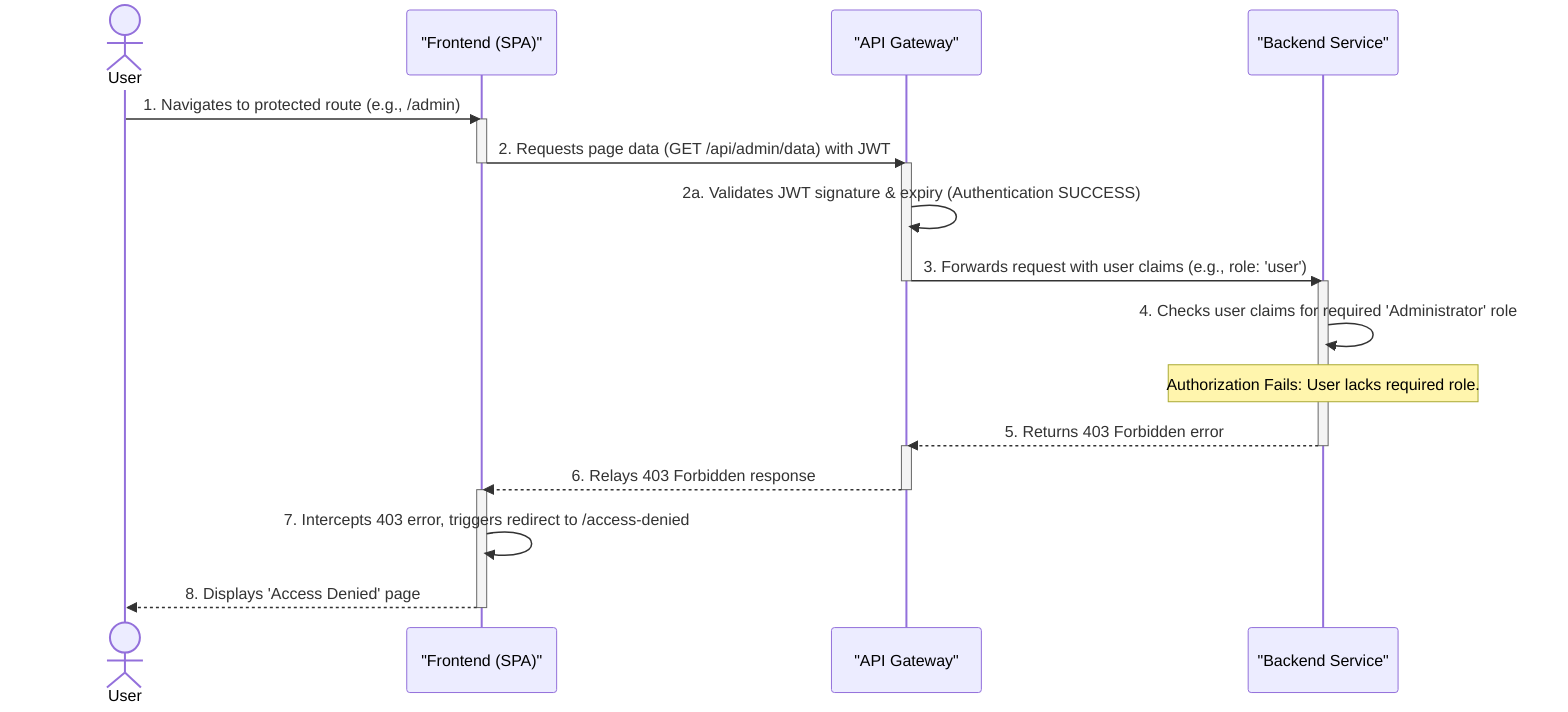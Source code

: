 sequenceDiagram
    actor User
    participant FrontendSPA as "Frontend (SPA)"
    participant APIGateway as "API Gateway"
    participant BackendService as "Backend Service"

    User->>FrontendSPA: 1. Navigates to protected route (e.g., /admin)

    activate FrontendSPA
    FrontendSPA->>APIGateway: 2. Requests page data (GET /api/admin/data) with JWT
    deactivate FrontendSPA

    activate APIGateway
    APIGateway->>APIGateway: 2a. Validates JWT signature & expiry (Authentication SUCCESS)
    APIGateway->>BackendService: 3. Forwards request with user claims (e.g., role: 'user')
    deactivate APIGateway

    activate BackendService
    BackendService->>BackendService: 4. Checks user claims for required 'Administrator' role
    note over BackendService: Authorization Fails: User lacks required role.
    BackendService-->>APIGateway: 5. Returns 403 Forbidden error
    deactivate BackendService

    activate APIGateway
    APIGateway-->>FrontendSPA: 6. Relays 403 Forbidden response
    deactivate APIGateway

    activate FrontendSPA
    FrontendSPA->>FrontendSPA: 7. Intercepts 403 error, triggers redirect to /access-denied
    FrontendSPA-->>User: 8. Displays 'Access Denied' page
    deactivate FrontendSPA